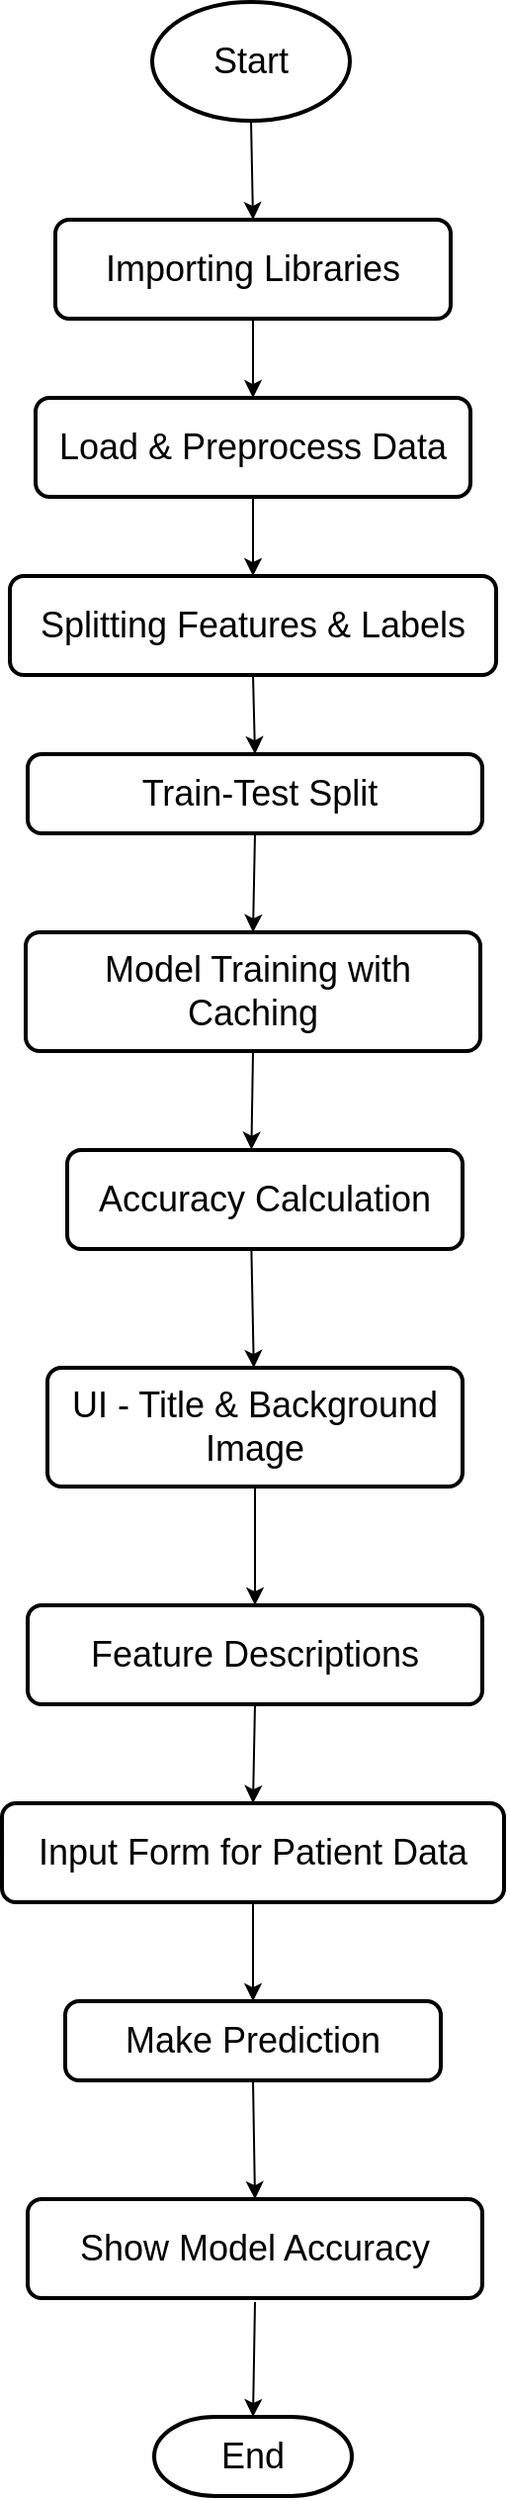 <mxfile version="26.2.13">
  <diagram id="C5RBs43oDa-KdzZeNtuy" name="Page-1">
    <mxGraphModel dx="1228" dy="1789" grid="1" gridSize="10" guides="1" tooltips="1" connect="1" arrows="1" fold="1" page="1" pageScale="1" pageWidth="827" pageHeight="1169" math="0" shadow="0">
      <root>
        <mxCell id="WIyWlLk6GJQsqaUBKTNV-0" />
        <mxCell id="WIyWlLk6GJQsqaUBKTNV-1" parent="WIyWlLk6GJQsqaUBKTNV-0" />
        <mxCell id="gBLYM8MqTasau3zO4Ovv-2" value="&lt;font style=&quot;font-size: 18px;&quot;&gt; Load &amp;amp; Preprocess Data&lt;/font&gt;" style="rounded=1;whiteSpace=wrap;html=1;absoluteArcSize=1;arcSize=14;strokeWidth=2;" vertex="1" parent="WIyWlLk6GJQsqaUBKTNV-1">
          <mxGeometry x="304" y="-730" width="220" height="50" as="geometry" />
        </mxCell>
        <mxCell id="gBLYM8MqTasau3zO4Ovv-3" value="" style="endArrow=classic;html=1;rounded=0;exitX=0.5;exitY=1;exitDx=0;exitDy=0;exitPerimeter=0;entryX=0.5;entryY=0;entryDx=0;entryDy=0;" edge="1" parent="WIyWlLk6GJQsqaUBKTNV-1" source="gBLYM8MqTasau3zO4Ovv-8" target="gBLYM8MqTasau3zO4Ovv-2">
          <mxGeometry width="50" height="50" relative="1" as="geometry">
            <mxPoint x="524" y="-490" as="sourcePoint" />
            <mxPoint x="574" y="-540" as="targetPoint" />
          </mxGeometry>
        </mxCell>
        <mxCell id="gBLYM8MqTasau3zO4Ovv-4" style="edgeStyle=orthogonalEdgeStyle;rounded=0;orthogonalLoop=1;jettySize=auto;html=1;exitX=0.5;exitY=1;exitDx=0;exitDy=0;" edge="1" parent="WIyWlLk6GJQsqaUBKTNV-1" source="gBLYM8MqTasau3zO4Ovv-2" target="gBLYM8MqTasau3zO4Ovv-2">
          <mxGeometry relative="1" as="geometry" />
        </mxCell>
        <mxCell id="gBLYM8MqTasau3zO4Ovv-6" value="&lt;font style=&quot;font-size: 18px;&quot;&gt;Splitting Features &amp;amp; Labels&lt;/font&gt;" style="rounded=1;whiteSpace=wrap;html=1;absoluteArcSize=1;arcSize=14;strokeWidth=2;" vertex="1" parent="WIyWlLk6GJQsqaUBKTNV-1">
          <mxGeometry x="291" y="-640" width="246" height="50" as="geometry" />
        </mxCell>
        <mxCell id="gBLYM8MqTasau3zO4Ovv-7" value="" style="endArrow=classic;html=1;rounded=0;exitX=0.5;exitY=1;exitDx=0;exitDy=0;entryX=0.5;entryY=0;entryDx=0;entryDy=0;" edge="1" parent="WIyWlLk6GJQsqaUBKTNV-1" source="gBLYM8MqTasau3zO4Ovv-2" target="gBLYM8MqTasau3zO4Ovv-6">
          <mxGeometry width="50" height="50" relative="1" as="geometry">
            <mxPoint x="524" y="-490" as="sourcePoint" />
            <mxPoint x="574" y="-540" as="targetPoint" />
          </mxGeometry>
        </mxCell>
        <mxCell id="gBLYM8MqTasau3zO4Ovv-9" value="" style="endArrow=classic;html=1;rounded=0;exitX=0.5;exitY=1;exitDx=0;exitDy=0;exitPerimeter=0;entryX=0.5;entryY=0;entryDx=0;entryDy=0;" edge="1" parent="WIyWlLk6GJQsqaUBKTNV-1" source="gBLYM8MqTasau3zO4Ovv-28" target="gBLYM8MqTasau3zO4Ovv-8">
          <mxGeometry width="50" height="50" relative="1" as="geometry">
            <mxPoint x="414" y="-860" as="sourcePoint" />
            <mxPoint x="414" y="-670" as="targetPoint" />
          </mxGeometry>
        </mxCell>
        <mxCell id="gBLYM8MqTasau3zO4Ovv-8" value="&lt;font style=&quot;font-size: 18px;&quot;&gt;Importing Libraries&lt;/font&gt;" style="rounded=1;whiteSpace=wrap;html=1;absoluteArcSize=1;arcSize=14;strokeWidth=2;" vertex="1" parent="WIyWlLk6GJQsqaUBKTNV-1">
          <mxGeometry x="314" y="-820" width="200" height="50" as="geometry" />
        </mxCell>
        <mxCell id="gBLYM8MqTasau3zO4Ovv-10" value="&lt;font style=&quot;font-size: 18px;&quot;&gt;&amp;nbsp;Train-Test Split&lt;/font&gt;" style="rounded=1;whiteSpace=wrap;html=1;absoluteArcSize=1;arcSize=14;strokeWidth=2;" vertex="1" parent="WIyWlLk6GJQsqaUBKTNV-1">
          <mxGeometry x="300" y="-550" width="230" height="40" as="geometry" />
        </mxCell>
        <mxCell id="gBLYM8MqTasau3zO4Ovv-11" value="&lt;font style=&quot;font-size: 18px;&quot;&gt;&amp;nbsp;Model Training with Caching&lt;/font&gt;" style="rounded=1;whiteSpace=wrap;html=1;absoluteArcSize=1;arcSize=14;strokeWidth=2;" vertex="1" parent="WIyWlLk6GJQsqaUBKTNV-1">
          <mxGeometry x="299" y="-460" width="230" height="60" as="geometry" />
        </mxCell>
        <mxCell id="gBLYM8MqTasau3zO4Ovv-12" value="&lt;font style=&quot;font-size: 18px;&quot;&gt;Accuracy Calculation&lt;/font&gt;" style="rounded=1;whiteSpace=wrap;html=1;absoluteArcSize=1;arcSize=14;strokeWidth=2;" vertex="1" parent="WIyWlLk6GJQsqaUBKTNV-1">
          <mxGeometry x="320" y="-350" width="200" height="50" as="geometry" />
        </mxCell>
        <mxCell id="gBLYM8MqTasau3zO4Ovv-13" value="&lt;font style=&quot;font-size: 18px;&quot;&gt;UI - Title &amp;amp; Background Image&lt;/font&gt;" style="rounded=1;whiteSpace=wrap;html=1;absoluteArcSize=1;arcSize=14;strokeWidth=2;" vertex="1" parent="WIyWlLk6GJQsqaUBKTNV-1">
          <mxGeometry x="310" y="-240" width="210" height="60" as="geometry" />
        </mxCell>
        <mxCell id="gBLYM8MqTasau3zO4Ovv-14" value="&lt;font style=&quot;font-size: 18px;&quot;&gt;Feature Descriptions&lt;/font&gt;" style="rounded=1;whiteSpace=wrap;html=1;absoluteArcSize=1;arcSize=14;strokeWidth=2;" vertex="1" parent="WIyWlLk6GJQsqaUBKTNV-1">
          <mxGeometry x="300" y="-120" width="230" height="50" as="geometry" />
        </mxCell>
        <mxCell id="gBLYM8MqTasau3zO4Ovv-15" value="&lt;font style=&quot;font-size: 18px;&quot;&gt;Input Form for Patient Data&lt;/font&gt;" style="rounded=1;whiteSpace=wrap;html=1;absoluteArcSize=1;arcSize=14;strokeWidth=2;" vertex="1" parent="WIyWlLk6GJQsqaUBKTNV-1">
          <mxGeometry x="287" y="-20" width="254" height="50" as="geometry" />
        </mxCell>
        <mxCell id="gBLYM8MqTasau3zO4Ovv-16" value="&lt;font style=&quot;font-size: 18px;&quot;&gt;Make Prediction&lt;/font&gt;" style="rounded=1;whiteSpace=wrap;html=1;absoluteArcSize=1;arcSize=14;strokeWidth=2;" vertex="1" parent="WIyWlLk6GJQsqaUBKTNV-1">
          <mxGeometry x="319" y="80" width="190" height="40" as="geometry" />
        </mxCell>
        <mxCell id="gBLYM8MqTasau3zO4Ovv-17" value="&lt;font style=&quot;font-size: 18px;&quot;&gt;Show Model Accuracy&lt;/font&gt;" style="rounded=1;whiteSpace=wrap;html=1;absoluteArcSize=1;arcSize=14;strokeWidth=2;" vertex="1" parent="WIyWlLk6GJQsqaUBKTNV-1">
          <mxGeometry x="300" y="180" width="230" height="50" as="geometry" />
        </mxCell>
        <mxCell id="gBLYM8MqTasau3zO4Ovv-18" value="" style="endArrow=classic;html=1;rounded=0;exitX=0.5;exitY=1;exitDx=0;exitDy=0;entryX=0.5;entryY=0;entryDx=0;entryDy=0;" edge="1" parent="WIyWlLk6GJQsqaUBKTNV-1" source="gBLYM8MqTasau3zO4Ovv-6" target="gBLYM8MqTasau3zO4Ovv-10">
          <mxGeometry width="50" height="50" relative="1" as="geometry">
            <mxPoint x="390" y="-500" as="sourcePoint" />
            <mxPoint x="440" y="-550" as="targetPoint" />
          </mxGeometry>
        </mxCell>
        <mxCell id="gBLYM8MqTasau3zO4Ovv-19" value="" style="endArrow=classic;html=1;rounded=0;exitX=0.5;exitY=1;exitDx=0;exitDy=0;entryX=0.466;entryY=-0.004;entryDx=0;entryDy=0;entryPerimeter=0;" edge="1" parent="WIyWlLk6GJQsqaUBKTNV-1" source="gBLYM8MqTasau3zO4Ovv-11" target="gBLYM8MqTasau3zO4Ovv-12">
          <mxGeometry width="50" height="50" relative="1" as="geometry">
            <mxPoint x="390" y="-300" as="sourcePoint" />
            <mxPoint x="440" y="-350" as="targetPoint" />
          </mxGeometry>
        </mxCell>
        <mxCell id="gBLYM8MqTasau3zO4Ovv-20" value="" style="endArrow=classic;html=1;rounded=0;exitX=0.5;exitY=1;exitDx=0;exitDy=0;entryX=0.5;entryY=0;entryDx=0;entryDy=0;" edge="1" parent="WIyWlLk6GJQsqaUBKTNV-1" source="gBLYM8MqTasau3zO4Ovv-10" target="gBLYM8MqTasau3zO4Ovv-11">
          <mxGeometry width="50" height="50" relative="1" as="geometry">
            <mxPoint x="390" y="-300" as="sourcePoint" />
            <mxPoint x="440" y="-350" as="targetPoint" />
          </mxGeometry>
        </mxCell>
        <mxCell id="gBLYM8MqTasau3zO4Ovv-21" value="" style="endArrow=classic;html=1;rounded=0;exitX=0.466;exitY=1.02;exitDx=0;exitDy=0;exitPerimeter=0;" edge="1" parent="WIyWlLk6GJQsqaUBKTNV-1" source="gBLYM8MqTasau3zO4Ovv-12" target="gBLYM8MqTasau3zO4Ovv-13">
          <mxGeometry width="50" height="50" relative="1" as="geometry">
            <mxPoint x="390" y="-100" as="sourcePoint" />
            <mxPoint x="440" y="-150" as="targetPoint" />
          </mxGeometry>
        </mxCell>
        <mxCell id="gBLYM8MqTasau3zO4Ovv-22" value="" style="endArrow=classic;html=1;rounded=0;exitX=0.5;exitY=1;exitDx=0;exitDy=0;entryX=0.5;entryY=0;entryDx=0;entryDy=0;" edge="1" parent="WIyWlLk6GJQsqaUBKTNV-1" source="gBLYM8MqTasau3zO4Ovv-13" target="gBLYM8MqTasau3zO4Ovv-14">
          <mxGeometry width="50" height="50" relative="1" as="geometry">
            <mxPoint x="390" y="-100" as="sourcePoint" />
            <mxPoint x="440" y="-150" as="targetPoint" />
          </mxGeometry>
        </mxCell>
        <mxCell id="gBLYM8MqTasau3zO4Ovv-23" value="" style="endArrow=classic;html=1;rounded=0;exitX=0.5;exitY=1;exitDx=0;exitDy=0;entryX=0.5;entryY=0;entryDx=0;entryDy=0;" edge="1" parent="WIyWlLk6GJQsqaUBKTNV-1" source="gBLYM8MqTasau3zO4Ovv-14" target="gBLYM8MqTasau3zO4Ovv-15">
          <mxGeometry width="50" height="50" relative="1" as="geometry">
            <mxPoint x="390" y="100" as="sourcePoint" />
            <mxPoint x="440" y="50" as="targetPoint" />
          </mxGeometry>
        </mxCell>
        <mxCell id="gBLYM8MqTasau3zO4Ovv-24" value="" style="endArrow=classic;html=1;rounded=0;exitX=0.5;exitY=1;exitDx=0;exitDy=0;entryX=0.5;entryY=0;entryDx=0;entryDy=0;" edge="1" parent="WIyWlLk6GJQsqaUBKTNV-1" source="gBLYM8MqTasau3zO4Ovv-15" target="gBLYM8MqTasau3zO4Ovv-16">
          <mxGeometry width="50" height="50" relative="1" as="geometry">
            <mxPoint x="390" y="100" as="sourcePoint" />
            <mxPoint x="440" y="50" as="targetPoint" />
          </mxGeometry>
        </mxCell>
        <mxCell id="gBLYM8MqTasau3zO4Ovv-25" value="" style="endArrow=classic;html=1;rounded=0;entryX=0.5;entryY=0;entryDx=0;entryDy=0;exitX=0.5;exitY=1;exitDx=0;exitDy=0;" edge="1" parent="WIyWlLk6GJQsqaUBKTNV-1" source="gBLYM8MqTasau3zO4Ovv-16" target="gBLYM8MqTasau3zO4Ovv-17">
          <mxGeometry width="50" height="50" relative="1" as="geometry">
            <mxPoint x="390" y="100" as="sourcePoint" />
            <mxPoint x="440" y="50" as="targetPoint" />
          </mxGeometry>
        </mxCell>
        <mxCell id="gBLYM8MqTasau3zO4Ovv-26" value="&lt;div&gt;&lt;font style=&quot;font-size: 18px;&quot;&gt;End&lt;/font&gt;&lt;/div&gt;" style="strokeWidth=2;html=1;shape=mxgraph.flowchart.terminator;whiteSpace=wrap;" vertex="1" parent="WIyWlLk6GJQsqaUBKTNV-1">
          <mxGeometry x="364" y="290" width="100" height="40" as="geometry" />
        </mxCell>
        <mxCell id="gBLYM8MqTasau3zO4Ovv-27" value="" style="endArrow=classic;html=1;rounded=0;entryX=0.5;entryY=0;entryDx=0;entryDy=0;entryPerimeter=0;" edge="1" parent="WIyWlLk6GJQsqaUBKTNV-1" target="gBLYM8MqTasau3zO4Ovv-26">
          <mxGeometry width="50" height="50" relative="1" as="geometry">
            <mxPoint x="415" y="232" as="sourcePoint" />
            <mxPoint x="590" y="230" as="targetPoint" />
          </mxGeometry>
        </mxCell>
        <mxCell id="gBLYM8MqTasau3zO4Ovv-28" value="&lt;font style=&quot;font-size: 18px;&quot;&gt;Start&lt;/font&gt;" style="strokeWidth=2;html=1;shape=mxgraph.flowchart.start_1;whiteSpace=wrap;" vertex="1" parent="WIyWlLk6GJQsqaUBKTNV-1">
          <mxGeometry x="363" y="-930" width="100" height="60" as="geometry" />
        </mxCell>
      </root>
    </mxGraphModel>
  </diagram>
</mxfile>
